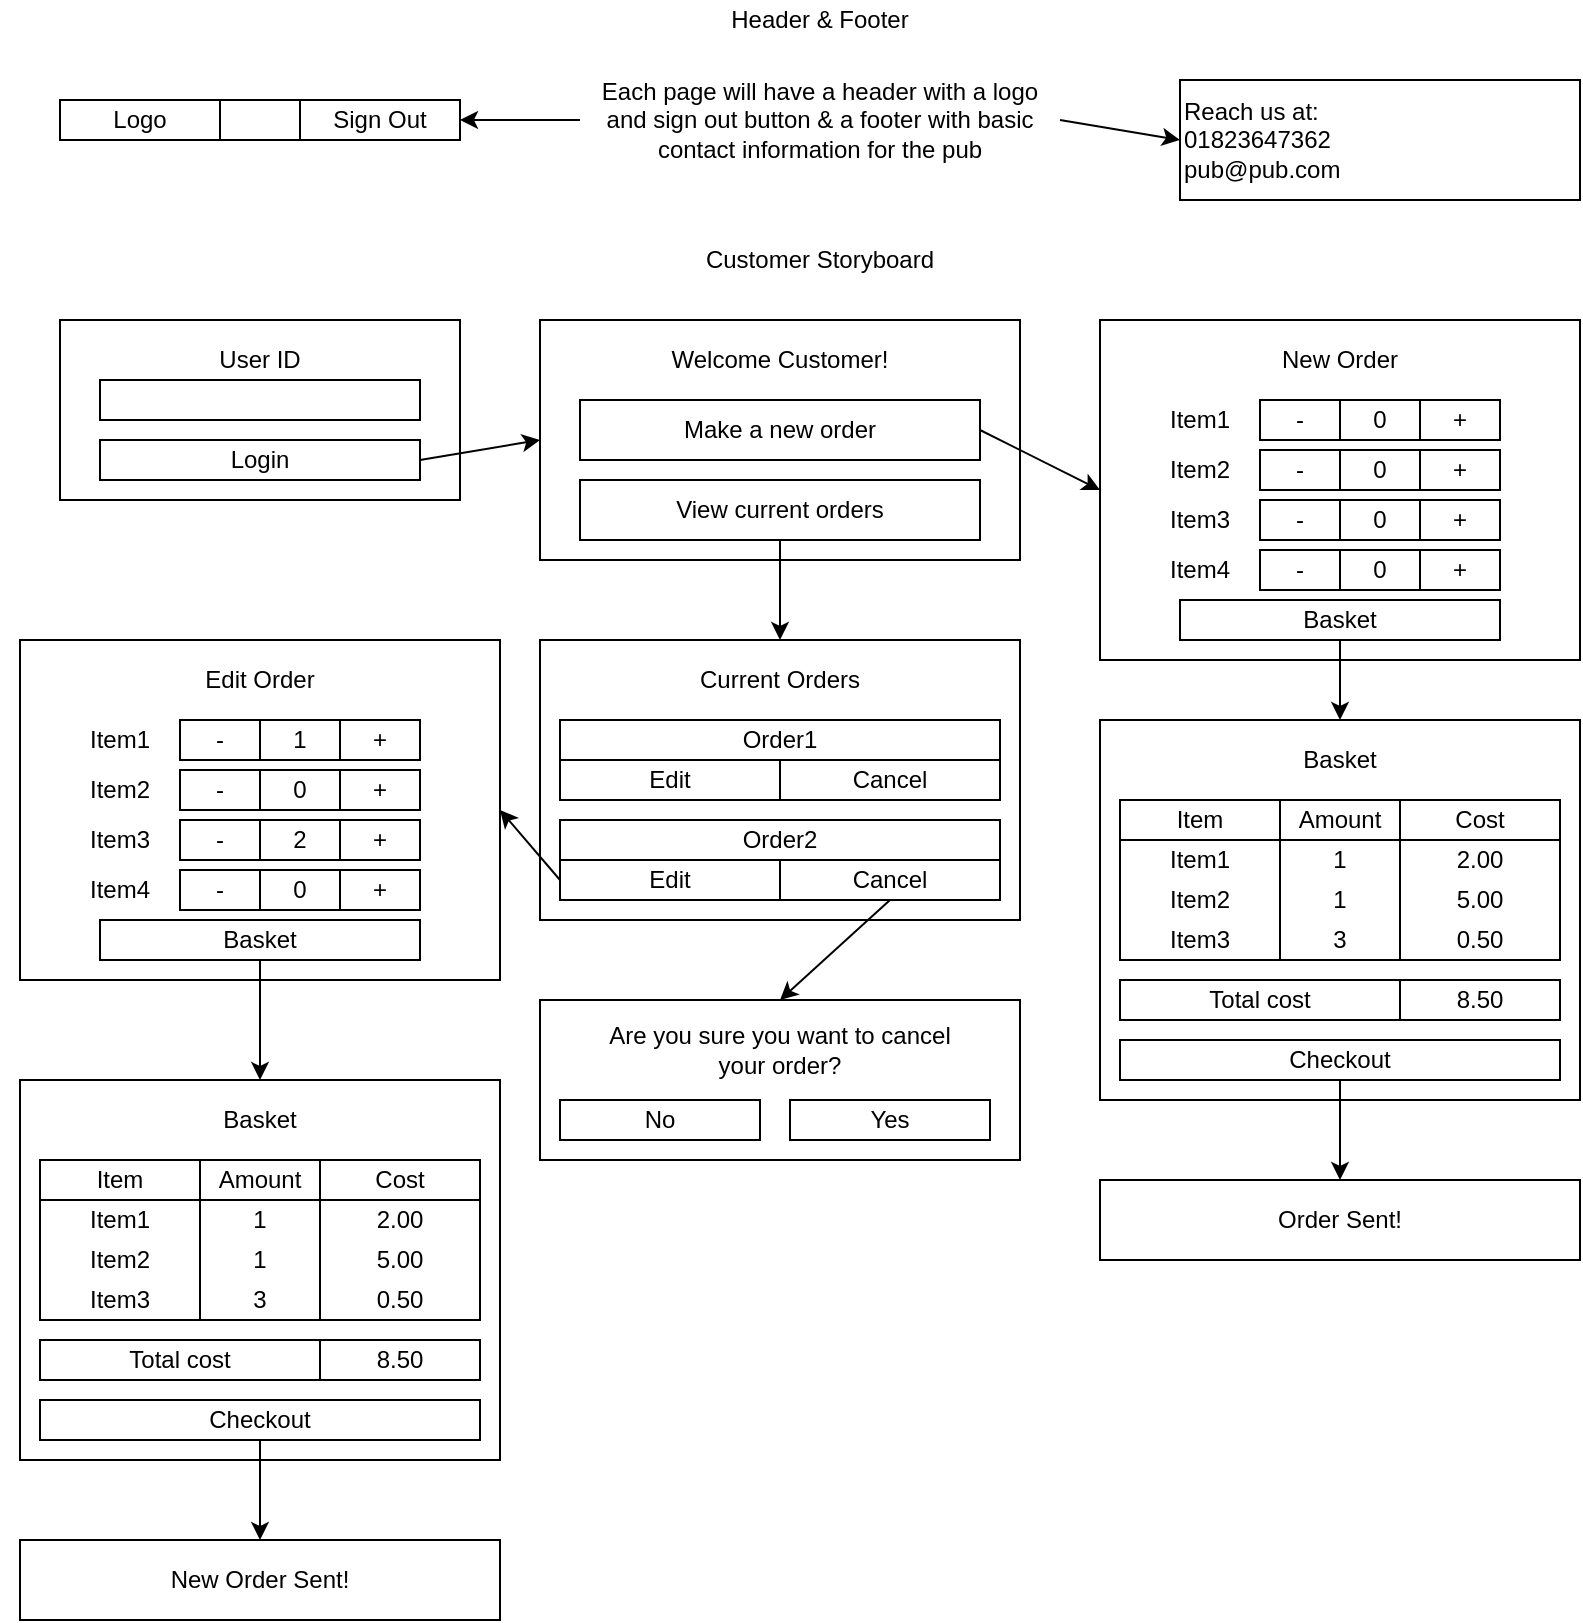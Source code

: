 <mxfile version="12.4.3" type="device" pages="1"><diagram id="u5uUb2oOksABrA9uJwW-" name="Page-1"><mxGraphModel dx="2062" dy="769" grid="1" gridSize="10" guides="1" tooltips="1" connect="1" arrows="1" fold="1" page="1" pageScale="1" pageWidth="850" pageHeight="1100" math="0" shadow="0"><root><mxCell id="0"/><mxCell id="1" parent="0"/><mxCell id="IEkVPLtYihrU1DZC_yA6-15" value="" style="rounded=0;whiteSpace=wrap;html=1;" parent="1" vertex="1"><mxGeometry x="280" y="360" width="240" height="140" as="geometry"/></mxCell><mxCell id="IEkVPLtYihrU1DZC_yA6-1" value="" style="rounded=0;whiteSpace=wrap;html=1;" parent="1" vertex="1"><mxGeometry x="40" y="200" width="200" height="90" as="geometry"/></mxCell><mxCell id="IEkVPLtYihrU1DZC_yA6-4" value="" style="rounded=0;whiteSpace=wrap;html=1;" parent="1" vertex="1"><mxGeometry x="60" y="230" width="160" height="20" as="geometry"/></mxCell><mxCell id="IEkVPLtYihrU1DZC_yA6-5" value="&lt;div&gt;User ID&lt;/div&gt;" style="text;html=1;strokeColor=none;fillColor=none;align=center;verticalAlign=middle;whiteSpace=wrap;rounded=0;" parent="1" vertex="1"><mxGeometry x="60" y="210" width="160" height="20" as="geometry"/></mxCell><mxCell id="IEkVPLtYihrU1DZC_yA6-9" value="&lt;div&gt;Login&lt;/div&gt;" style="rounded=0;whiteSpace=wrap;html=1;" parent="1" vertex="1"><mxGeometry x="60" y="260" width="160" height="20" as="geometry"/></mxCell><mxCell id="IEkVPLtYihrU1DZC_yA6-10" value="" style="rounded=0;whiteSpace=wrap;html=1;" parent="1" vertex="1"><mxGeometry x="280" y="200" width="240" height="120" as="geometry"/></mxCell><mxCell id="IEkVPLtYihrU1DZC_yA6-11" value="&lt;div&gt;Current Orders&lt;/div&gt;" style="text;html=1;strokeColor=none;fillColor=none;align=center;verticalAlign=middle;whiteSpace=wrap;rounded=0;" parent="1" vertex="1"><mxGeometry x="290" y="370" width="220" height="20" as="geometry"/></mxCell><mxCell id="IEkVPLtYihrU1DZC_yA6-12" value="&lt;div&gt;Make a new order&lt;/div&gt;" style="rounded=0;whiteSpace=wrap;html=1;" parent="1" vertex="1"><mxGeometry x="300" y="240" width="200" height="30" as="geometry"/></mxCell><mxCell id="IEkVPLtYihrU1DZC_yA6-13" value="View current orders" style="rounded=0;whiteSpace=wrap;html=1;" parent="1" vertex="1"><mxGeometry x="300" y="280" width="200" height="30" as="geometry"/></mxCell><mxCell id="IEkVPLtYihrU1DZC_yA6-14" value="&lt;div&gt;Customer Storyboard&lt;/div&gt;" style="text;html=1;strokeColor=none;fillColor=none;align=center;verticalAlign=middle;whiteSpace=wrap;rounded=0;" parent="1" vertex="1"><mxGeometry x="40" y="160" width="760" height="20" as="geometry"/></mxCell><mxCell id="IEkVPLtYihrU1DZC_yA6-16" value="Welcome Customer!" style="text;html=1;strokeColor=none;fillColor=none;align=center;verticalAlign=middle;whiteSpace=wrap;rounded=0;" parent="1" vertex="1"><mxGeometry x="290" y="210" width="220" height="20" as="geometry"/></mxCell><mxCell id="IEkVPLtYihrU1DZC_yA6-17" value="Order1" style="rounded=0;whiteSpace=wrap;html=1;" parent="1" vertex="1"><mxGeometry x="290" y="400" width="220" height="20" as="geometry"/></mxCell><mxCell id="IEkVPLtYihrU1DZC_yA6-20" value="Edit" style="rounded=0;whiteSpace=wrap;html=1;" parent="1" vertex="1"><mxGeometry x="290" y="420" width="110" height="20" as="geometry"/></mxCell><mxCell id="IEkVPLtYihrU1DZC_yA6-21" value="Cancel" style="rounded=0;whiteSpace=wrap;html=1;" parent="1" vertex="1"><mxGeometry x="400" y="420" width="110" height="20" as="geometry"/></mxCell><mxCell id="IEkVPLtYihrU1DZC_yA6-22" value="Order2" style="rounded=0;whiteSpace=wrap;html=1;" parent="1" vertex="1"><mxGeometry x="290" y="450" width="220" height="20" as="geometry"/></mxCell><mxCell id="IEkVPLtYihrU1DZC_yA6-23" value="Edit" style="rounded=0;whiteSpace=wrap;html=1;" parent="1" vertex="1"><mxGeometry x="290" y="470" width="110" height="20" as="geometry"/></mxCell><mxCell id="IEkVPLtYihrU1DZC_yA6-24" value="Cancel" style="rounded=0;whiteSpace=wrap;html=1;" parent="1" vertex="1"><mxGeometry x="400" y="470" width="110" height="20" as="geometry"/></mxCell><mxCell id="IEkVPLtYihrU1DZC_yA6-25" value="" style="rounded=0;whiteSpace=wrap;html=1;" parent="1" vertex="1"><mxGeometry x="560" y="200" width="240" height="170" as="geometry"/></mxCell><mxCell id="IEkVPLtYihrU1DZC_yA6-26" value="New Order" style="text;html=1;strokeColor=none;fillColor=none;align=center;verticalAlign=middle;whiteSpace=wrap;rounded=0;" parent="1" vertex="1"><mxGeometry x="570" y="210" width="220" height="20" as="geometry"/></mxCell><mxCell id="IEkVPLtYihrU1DZC_yA6-28" value="Item1" style="text;html=1;strokeColor=none;fillColor=none;align=center;verticalAlign=middle;whiteSpace=wrap;rounded=0;" parent="1" vertex="1"><mxGeometry x="580" y="240" width="60" height="20" as="geometry"/></mxCell><mxCell id="IEkVPLtYihrU1DZC_yA6-29" value="0" style="rounded=0;whiteSpace=wrap;html=1;" parent="1" vertex="1"><mxGeometry x="640" y="240" width="120" height="20" as="geometry"/></mxCell><mxCell id="IEkVPLtYihrU1DZC_yA6-30" value="-" style="rounded=0;whiteSpace=wrap;html=1;" parent="1" vertex="1"><mxGeometry x="640" y="240" width="40" height="20" as="geometry"/></mxCell><mxCell id="IEkVPLtYihrU1DZC_yA6-31" value="+" style="rounded=0;whiteSpace=wrap;html=1;" parent="1" vertex="1"><mxGeometry x="720" y="240" width="40" height="20" as="geometry"/></mxCell><mxCell id="IEkVPLtYihrU1DZC_yA6-39" value="Item2" style="text;html=1;strokeColor=none;fillColor=none;align=center;verticalAlign=middle;whiteSpace=wrap;rounded=0;" parent="1" vertex="1"><mxGeometry x="580" y="265" width="60" height="20" as="geometry"/></mxCell><mxCell id="IEkVPLtYihrU1DZC_yA6-40" value="0" style="rounded=0;whiteSpace=wrap;html=1;" parent="1" vertex="1"><mxGeometry x="640" y="265" width="120" height="20" as="geometry"/></mxCell><mxCell id="IEkVPLtYihrU1DZC_yA6-41" value="-" style="rounded=0;whiteSpace=wrap;html=1;" parent="1" vertex="1"><mxGeometry x="640" y="265" width="40" height="20" as="geometry"/></mxCell><mxCell id="IEkVPLtYihrU1DZC_yA6-42" value="+" style="rounded=0;whiteSpace=wrap;html=1;" parent="1" vertex="1"><mxGeometry x="720" y="265" width="40" height="20" as="geometry"/></mxCell><mxCell id="IEkVPLtYihrU1DZC_yA6-43" value="Item3" style="text;html=1;strokeColor=none;fillColor=none;align=center;verticalAlign=middle;whiteSpace=wrap;rounded=0;" parent="1" vertex="1"><mxGeometry x="580" y="290" width="60" height="20" as="geometry"/></mxCell><mxCell id="IEkVPLtYihrU1DZC_yA6-44" value="0" style="rounded=0;whiteSpace=wrap;html=1;" parent="1" vertex="1"><mxGeometry x="640" y="290" width="120" height="20" as="geometry"/></mxCell><mxCell id="IEkVPLtYihrU1DZC_yA6-45" value="-" style="rounded=0;whiteSpace=wrap;html=1;" parent="1" vertex="1"><mxGeometry x="640" y="290" width="40" height="20" as="geometry"/></mxCell><mxCell id="IEkVPLtYihrU1DZC_yA6-46" value="+" style="rounded=0;whiteSpace=wrap;html=1;" parent="1" vertex="1"><mxGeometry x="720" y="290" width="40" height="20" as="geometry"/></mxCell><mxCell id="IEkVPLtYihrU1DZC_yA6-51" value="Item4" style="text;html=1;strokeColor=none;fillColor=none;align=center;verticalAlign=middle;whiteSpace=wrap;rounded=0;" parent="1" vertex="1"><mxGeometry x="580" y="315" width="60" height="20" as="geometry"/></mxCell><mxCell id="IEkVPLtYihrU1DZC_yA6-52" value="0" style="rounded=0;whiteSpace=wrap;html=1;" parent="1" vertex="1"><mxGeometry x="640" y="315" width="120" height="20" as="geometry"/></mxCell><mxCell id="IEkVPLtYihrU1DZC_yA6-53" value="-" style="rounded=0;whiteSpace=wrap;html=1;" parent="1" vertex="1"><mxGeometry x="640" y="315" width="40" height="20" as="geometry"/></mxCell><mxCell id="IEkVPLtYihrU1DZC_yA6-54" value="+" style="rounded=0;whiteSpace=wrap;html=1;" parent="1" vertex="1"><mxGeometry x="720" y="315" width="40" height="20" as="geometry"/></mxCell><mxCell id="IEkVPLtYihrU1DZC_yA6-55" value="Basket" style="rounded=0;whiteSpace=wrap;html=1;" parent="1" vertex="1"><mxGeometry x="600" y="340" width="160" height="20" as="geometry"/></mxCell><mxCell id="IEkVPLtYihrU1DZC_yA6-56" value="" style="rounded=0;whiteSpace=wrap;html=1;" parent="1" vertex="1"><mxGeometry x="560" y="400" width="240" height="190" as="geometry"/></mxCell><mxCell id="IEkVPLtYihrU1DZC_yA6-57" value="Basket" style="text;html=1;strokeColor=none;fillColor=none;align=center;verticalAlign=middle;whiteSpace=wrap;rounded=0;" parent="1" vertex="1"><mxGeometry x="570" y="410" width="220" height="20" as="geometry"/></mxCell><mxCell id="IEkVPLtYihrU1DZC_yA6-58" value="" style="rounded=0;whiteSpace=wrap;html=1;" parent="1" vertex="1"><mxGeometry x="570" y="440" width="220" height="80" as="geometry"/></mxCell><mxCell id="IEkVPLtYihrU1DZC_yA6-59" value="Item" style="rounded=0;whiteSpace=wrap;html=1;" parent="1" vertex="1"><mxGeometry x="570" y="440" width="80" height="20" as="geometry"/></mxCell><mxCell id="IEkVPLtYihrU1DZC_yA6-60" value="&lt;div&gt;Amount&lt;/div&gt;" style="rounded=0;whiteSpace=wrap;html=1;" parent="1" vertex="1"><mxGeometry x="650" y="440" width="60" height="20" as="geometry"/></mxCell><mxCell id="IEkVPLtYihrU1DZC_yA6-61" value="Cost" style="rounded=0;whiteSpace=wrap;html=1;" parent="1" vertex="1"><mxGeometry x="710" y="440" width="80" height="20" as="geometry"/></mxCell><mxCell id="IEkVPLtYihrU1DZC_yA6-62" value="" style="rounded=0;whiteSpace=wrap;html=1;" parent="1" vertex="1"><mxGeometry x="650" y="460" width="60" height="60" as="geometry"/></mxCell><mxCell id="IEkVPLtYihrU1DZC_yA6-63" value="Item1" style="text;html=1;strokeColor=none;fillColor=none;align=center;verticalAlign=middle;whiteSpace=wrap;rounded=0;" parent="1" vertex="1"><mxGeometry x="570" y="460" width="80" height="20" as="geometry"/></mxCell><mxCell id="IEkVPLtYihrU1DZC_yA6-64" value="Item2" style="text;html=1;strokeColor=none;fillColor=none;align=center;verticalAlign=middle;whiteSpace=wrap;rounded=0;" parent="1" vertex="1"><mxGeometry x="570" y="480" width="80" height="20" as="geometry"/></mxCell><mxCell id="IEkVPLtYihrU1DZC_yA6-65" value="Item3" style="text;html=1;strokeColor=none;fillColor=none;align=center;verticalAlign=middle;whiteSpace=wrap;rounded=0;" parent="1" vertex="1"><mxGeometry x="570" y="500" width="80" height="20" as="geometry"/></mxCell><mxCell id="IEkVPLtYihrU1DZC_yA6-66" value="1" style="text;html=1;strokeColor=none;fillColor=none;align=center;verticalAlign=middle;whiteSpace=wrap;rounded=0;" parent="1" vertex="1"><mxGeometry x="650" y="460" width="60" height="20" as="geometry"/></mxCell><mxCell id="IEkVPLtYihrU1DZC_yA6-67" value="1" style="text;html=1;strokeColor=none;fillColor=none;align=center;verticalAlign=middle;whiteSpace=wrap;rounded=0;" parent="1" vertex="1"><mxGeometry x="650" y="480" width="60" height="20" as="geometry"/></mxCell><mxCell id="IEkVPLtYihrU1DZC_yA6-68" value="3" style="text;html=1;strokeColor=none;fillColor=none;align=center;verticalAlign=middle;whiteSpace=wrap;rounded=0;" parent="1" vertex="1"><mxGeometry x="650" y="500" width="60" height="20" as="geometry"/></mxCell><mxCell id="IEkVPLtYihrU1DZC_yA6-69" value="2.00" style="text;html=1;strokeColor=none;fillColor=none;align=center;verticalAlign=middle;whiteSpace=wrap;rounded=0;" parent="1" vertex="1"><mxGeometry x="710" y="460" width="80" height="20" as="geometry"/></mxCell><mxCell id="IEkVPLtYihrU1DZC_yA6-70" value="5.00" style="text;html=1;strokeColor=none;fillColor=none;align=center;verticalAlign=middle;whiteSpace=wrap;rounded=0;" parent="1" vertex="1"><mxGeometry x="710" y="480" width="80" height="20" as="geometry"/></mxCell><mxCell id="IEkVPLtYihrU1DZC_yA6-72" value="0.50" style="text;html=1;strokeColor=none;fillColor=none;align=center;verticalAlign=middle;whiteSpace=wrap;rounded=0;" parent="1" vertex="1"><mxGeometry x="710" y="500" width="80" height="20" as="geometry"/></mxCell><mxCell id="IEkVPLtYihrU1DZC_yA6-73" value="Total cost" style="rounded=0;whiteSpace=wrap;html=1;" parent="1" vertex="1"><mxGeometry x="570" y="530" width="140" height="20" as="geometry"/></mxCell><mxCell id="IEkVPLtYihrU1DZC_yA6-77" value="&lt;div&gt;8.50&lt;/div&gt;" style="rounded=0;whiteSpace=wrap;html=1;" parent="1" vertex="1"><mxGeometry x="710" y="530" width="80" height="20" as="geometry"/></mxCell><mxCell id="IEkVPLtYihrU1DZC_yA6-78" value="Checkout" style="rounded=0;whiteSpace=wrap;html=1;" parent="1" vertex="1"><mxGeometry x="570" y="560" width="220" height="20" as="geometry"/></mxCell><mxCell id="IEkVPLtYihrU1DZC_yA6-79" value="Order Sent!" style="rounded=0;whiteSpace=wrap;html=1;" parent="1" vertex="1"><mxGeometry x="560" y="630" width="240" height="40" as="geometry"/></mxCell><mxCell id="IEkVPLtYihrU1DZC_yA6-81" value="" style="rounded=0;whiteSpace=wrap;html=1;" parent="1" vertex="1"><mxGeometry x="280" y="540" width="240" height="80" as="geometry"/></mxCell><mxCell id="IEkVPLtYihrU1DZC_yA6-82" value="&lt;div&gt;Are you sure you want to cancel &lt;br&gt;&lt;/div&gt;&lt;div&gt;your order?&lt;/div&gt;" style="text;html=1;strokeColor=none;fillColor=none;align=center;verticalAlign=middle;whiteSpace=wrap;rounded=0;" parent="1" vertex="1"><mxGeometry x="290" y="550" width="220" height="30" as="geometry"/></mxCell><mxCell id="IEkVPLtYihrU1DZC_yA6-84" value="Yes" style="rounded=0;whiteSpace=wrap;html=1;" parent="1" vertex="1"><mxGeometry x="405" y="590" width="100" height="20" as="geometry"/></mxCell><mxCell id="IEkVPLtYihrU1DZC_yA6-85" value="No" style="rounded=0;whiteSpace=wrap;html=1;" parent="1" vertex="1"><mxGeometry x="290" y="590" width="100" height="20" as="geometry"/></mxCell><mxCell id="IEkVPLtYihrU1DZC_yA6-102" value="" style="rounded=0;whiteSpace=wrap;html=1;" parent="1" vertex="1"><mxGeometry x="20" y="360" width="240" height="170" as="geometry"/></mxCell><mxCell id="IEkVPLtYihrU1DZC_yA6-103" value="Edit Order" style="text;html=1;strokeColor=none;fillColor=none;align=center;verticalAlign=middle;whiteSpace=wrap;rounded=0;" parent="1" vertex="1"><mxGeometry x="30" y="370" width="220" height="20" as="geometry"/></mxCell><mxCell id="IEkVPLtYihrU1DZC_yA6-104" value="Item1" style="text;html=1;strokeColor=none;fillColor=none;align=center;verticalAlign=middle;whiteSpace=wrap;rounded=0;" parent="1" vertex="1"><mxGeometry x="10" y="400" width="120" height="20" as="geometry"/></mxCell><mxCell id="IEkVPLtYihrU1DZC_yA6-105" value="1" style="rounded=0;whiteSpace=wrap;html=1;" parent="1" vertex="1"><mxGeometry x="100" y="400" width="120" height="20" as="geometry"/></mxCell><mxCell id="IEkVPLtYihrU1DZC_yA6-106" value="-" style="rounded=0;whiteSpace=wrap;html=1;" parent="1" vertex="1"><mxGeometry x="100" y="400" width="40" height="20" as="geometry"/></mxCell><mxCell id="IEkVPLtYihrU1DZC_yA6-107" value="+" style="rounded=0;whiteSpace=wrap;html=1;" parent="1" vertex="1"><mxGeometry x="180" y="400" width="40" height="20" as="geometry"/></mxCell><mxCell id="IEkVPLtYihrU1DZC_yA6-108" value="Item2" style="text;html=1;strokeColor=none;fillColor=none;align=center;verticalAlign=middle;whiteSpace=wrap;rounded=0;" parent="1" vertex="1"><mxGeometry x="10" y="425" width="120" height="20" as="geometry"/></mxCell><mxCell id="IEkVPLtYihrU1DZC_yA6-109" value="0" style="rounded=0;whiteSpace=wrap;html=1;" parent="1" vertex="1"><mxGeometry x="100" y="425" width="120" height="20" as="geometry"/></mxCell><mxCell id="IEkVPLtYihrU1DZC_yA6-110" value="-" style="rounded=0;whiteSpace=wrap;html=1;" parent="1" vertex="1"><mxGeometry x="100" y="425" width="40" height="20" as="geometry"/></mxCell><mxCell id="IEkVPLtYihrU1DZC_yA6-111" value="+" style="rounded=0;whiteSpace=wrap;html=1;" parent="1" vertex="1"><mxGeometry x="180" y="425" width="40" height="20" as="geometry"/></mxCell><mxCell id="IEkVPLtYihrU1DZC_yA6-112" value="Item3" style="text;html=1;strokeColor=none;fillColor=none;align=center;verticalAlign=middle;whiteSpace=wrap;rounded=0;" parent="1" vertex="1"><mxGeometry x="10" y="450" width="120" height="20" as="geometry"/></mxCell><mxCell id="IEkVPLtYihrU1DZC_yA6-113" value="2" style="rounded=0;whiteSpace=wrap;html=1;" parent="1" vertex="1"><mxGeometry x="100" y="450" width="120" height="20" as="geometry"/></mxCell><mxCell id="IEkVPLtYihrU1DZC_yA6-114" value="-" style="rounded=0;whiteSpace=wrap;html=1;" parent="1" vertex="1"><mxGeometry x="100" y="450" width="40" height="20" as="geometry"/></mxCell><mxCell id="IEkVPLtYihrU1DZC_yA6-115" value="+" style="rounded=0;whiteSpace=wrap;html=1;" parent="1" vertex="1"><mxGeometry x="180" y="450" width="40" height="20" as="geometry"/></mxCell><mxCell id="IEkVPLtYihrU1DZC_yA6-116" value="Item4" style="text;html=1;strokeColor=none;fillColor=none;align=center;verticalAlign=middle;whiteSpace=wrap;rounded=0;" parent="1" vertex="1"><mxGeometry x="10" y="475" width="120" height="20" as="geometry"/></mxCell><mxCell id="IEkVPLtYihrU1DZC_yA6-117" value="0" style="rounded=0;whiteSpace=wrap;html=1;" parent="1" vertex="1"><mxGeometry x="100" y="475" width="120" height="20" as="geometry"/></mxCell><mxCell id="IEkVPLtYihrU1DZC_yA6-118" value="-" style="rounded=0;whiteSpace=wrap;html=1;" parent="1" vertex="1"><mxGeometry x="100" y="475" width="40" height="20" as="geometry"/></mxCell><mxCell id="IEkVPLtYihrU1DZC_yA6-119" value="+" style="rounded=0;whiteSpace=wrap;html=1;" parent="1" vertex="1"><mxGeometry x="180" y="475" width="40" height="20" as="geometry"/></mxCell><mxCell id="IEkVPLtYihrU1DZC_yA6-120" value="Basket" style="rounded=0;whiteSpace=wrap;html=1;" parent="1" vertex="1"><mxGeometry x="60" y="500" width="160" height="20" as="geometry"/></mxCell><mxCell id="IEkVPLtYihrU1DZC_yA6-121" value="" style="rounded=0;whiteSpace=wrap;html=1;" parent="1" vertex="1"><mxGeometry x="20" y="580" width="240" height="190" as="geometry"/></mxCell><mxCell id="IEkVPLtYihrU1DZC_yA6-122" value="Basket" style="text;html=1;strokeColor=none;fillColor=none;align=center;verticalAlign=middle;whiteSpace=wrap;rounded=0;" parent="1" vertex="1"><mxGeometry x="30" y="590" width="220" height="20" as="geometry"/></mxCell><mxCell id="IEkVPLtYihrU1DZC_yA6-123" value="" style="rounded=0;whiteSpace=wrap;html=1;" parent="1" vertex="1"><mxGeometry x="30" y="620" width="220" height="80" as="geometry"/></mxCell><mxCell id="IEkVPLtYihrU1DZC_yA6-124" value="Item" style="rounded=0;whiteSpace=wrap;html=1;" parent="1" vertex="1"><mxGeometry x="30" y="620" width="80" height="20" as="geometry"/></mxCell><mxCell id="IEkVPLtYihrU1DZC_yA6-125" value="&lt;div&gt;Amount&lt;/div&gt;" style="rounded=0;whiteSpace=wrap;html=1;" parent="1" vertex="1"><mxGeometry x="110" y="620" width="60" height="20" as="geometry"/></mxCell><mxCell id="IEkVPLtYihrU1DZC_yA6-126" value="Cost" style="rounded=0;whiteSpace=wrap;html=1;" parent="1" vertex="1"><mxGeometry x="170" y="620" width="80" height="20" as="geometry"/></mxCell><mxCell id="IEkVPLtYihrU1DZC_yA6-127" value="" style="rounded=0;whiteSpace=wrap;html=1;" parent="1" vertex="1"><mxGeometry x="110" y="640" width="60" height="60" as="geometry"/></mxCell><mxCell id="IEkVPLtYihrU1DZC_yA6-128" value="Item1" style="text;html=1;strokeColor=none;fillColor=none;align=center;verticalAlign=middle;whiteSpace=wrap;rounded=0;" parent="1" vertex="1"><mxGeometry x="30" y="640" width="80" height="20" as="geometry"/></mxCell><mxCell id="IEkVPLtYihrU1DZC_yA6-129" value="Item2" style="text;html=1;strokeColor=none;fillColor=none;align=center;verticalAlign=middle;whiteSpace=wrap;rounded=0;" parent="1" vertex="1"><mxGeometry x="30" y="660" width="80" height="20" as="geometry"/></mxCell><mxCell id="IEkVPLtYihrU1DZC_yA6-130" value="Item3" style="text;html=1;strokeColor=none;fillColor=none;align=center;verticalAlign=middle;whiteSpace=wrap;rounded=0;" parent="1" vertex="1"><mxGeometry x="30" y="680" width="80" height="20" as="geometry"/></mxCell><mxCell id="IEkVPLtYihrU1DZC_yA6-131" value="1" style="text;html=1;strokeColor=none;fillColor=none;align=center;verticalAlign=middle;whiteSpace=wrap;rounded=0;" parent="1" vertex="1"><mxGeometry x="110" y="640" width="60" height="20" as="geometry"/></mxCell><mxCell id="IEkVPLtYihrU1DZC_yA6-132" value="1" style="text;html=1;strokeColor=none;fillColor=none;align=center;verticalAlign=middle;whiteSpace=wrap;rounded=0;" parent="1" vertex="1"><mxGeometry x="110" y="660" width="60" height="20" as="geometry"/></mxCell><mxCell id="IEkVPLtYihrU1DZC_yA6-133" value="3" style="text;html=1;strokeColor=none;fillColor=none;align=center;verticalAlign=middle;whiteSpace=wrap;rounded=0;" parent="1" vertex="1"><mxGeometry x="110" y="680" width="60" height="20" as="geometry"/></mxCell><mxCell id="IEkVPLtYihrU1DZC_yA6-134" value="2.00" style="text;html=1;strokeColor=none;fillColor=none;align=center;verticalAlign=middle;whiteSpace=wrap;rounded=0;" parent="1" vertex="1"><mxGeometry x="170" y="640" width="80" height="20" as="geometry"/></mxCell><mxCell id="IEkVPLtYihrU1DZC_yA6-135" value="5.00" style="text;html=1;strokeColor=none;fillColor=none;align=center;verticalAlign=middle;whiteSpace=wrap;rounded=0;" parent="1" vertex="1"><mxGeometry x="170" y="660" width="80" height="20" as="geometry"/></mxCell><mxCell id="IEkVPLtYihrU1DZC_yA6-136" value="0.50" style="text;html=1;strokeColor=none;fillColor=none;align=center;verticalAlign=middle;whiteSpace=wrap;rounded=0;" parent="1" vertex="1"><mxGeometry x="170" y="680" width="80" height="20" as="geometry"/></mxCell><mxCell id="IEkVPLtYihrU1DZC_yA6-137" value="Total cost" style="rounded=0;whiteSpace=wrap;html=1;" parent="1" vertex="1"><mxGeometry x="30" y="710" width="140" height="20" as="geometry"/></mxCell><mxCell id="IEkVPLtYihrU1DZC_yA6-138" value="&lt;div&gt;8.50&lt;/div&gt;" style="rounded=0;whiteSpace=wrap;html=1;" parent="1" vertex="1"><mxGeometry x="170" y="710" width="80" height="20" as="geometry"/></mxCell><mxCell id="IEkVPLtYihrU1DZC_yA6-139" value="Checkout" style="rounded=0;whiteSpace=wrap;html=1;" parent="1" vertex="1"><mxGeometry x="30" y="740" width="220" height="20" as="geometry"/></mxCell><mxCell id="IEkVPLtYihrU1DZC_yA6-140" value="New Order Sent!" style="rounded=0;whiteSpace=wrap;html=1;" parent="1" vertex="1"><mxGeometry x="20" y="810" width="240" height="40" as="geometry"/></mxCell><mxCell id="IEkVPLtYihrU1DZC_yA6-141" value="" style="endArrow=classic;html=1;exitX=1;exitY=0.5;exitDx=0;exitDy=0;entryX=0;entryY=0.5;entryDx=0;entryDy=0;" parent="1" source="IEkVPLtYihrU1DZC_yA6-9" target="IEkVPLtYihrU1DZC_yA6-10" edge="1"><mxGeometry width="50" height="50" relative="1" as="geometry"><mxPoint x="390" y="780" as="sourcePoint"/><mxPoint x="440" y="730" as="targetPoint"/></mxGeometry></mxCell><mxCell id="IEkVPLtYihrU1DZC_yA6-142" value="" style="endArrow=classic;html=1;exitX=1;exitY=0.5;exitDx=0;exitDy=0;entryX=0;entryY=0.5;entryDx=0;entryDy=0;" parent="1" source="IEkVPLtYihrU1DZC_yA6-12" target="IEkVPLtYihrU1DZC_yA6-25" edge="1"><mxGeometry width="50" height="50" relative="1" as="geometry"><mxPoint x="540" y="770" as="sourcePoint"/><mxPoint x="590" y="720" as="targetPoint"/></mxGeometry></mxCell><mxCell id="IEkVPLtYihrU1DZC_yA6-143" value="" style="endArrow=classic;html=1;exitX=0.5;exitY=1;exitDx=0;exitDy=0;entryX=0.5;entryY=0;entryDx=0;entryDy=0;" parent="1" source="IEkVPLtYihrU1DZC_yA6-13" target="IEkVPLtYihrU1DZC_yA6-15" edge="1"><mxGeometry width="50" height="50" relative="1" as="geometry"><mxPoint x="380" y="760" as="sourcePoint"/><mxPoint x="430" y="710" as="targetPoint"/></mxGeometry></mxCell><mxCell id="IEkVPLtYihrU1DZC_yA6-144" value="" style="endArrow=classic;html=1;exitX=0.5;exitY=1;exitDx=0;exitDy=0;entryX=0.5;entryY=0;entryDx=0;entryDy=0;" parent="1" source="IEkVPLtYihrU1DZC_yA6-24" target="IEkVPLtYihrU1DZC_yA6-81" edge="1"><mxGeometry width="50" height="50" relative="1" as="geometry"><mxPoint x="420" y="790" as="sourcePoint"/><mxPoint x="470" y="740" as="targetPoint"/></mxGeometry></mxCell><mxCell id="IEkVPLtYihrU1DZC_yA6-145" value="" style="endArrow=classic;html=1;exitX=0.5;exitY=1;exitDx=0;exitDy=0;entryX=0.5;entryY=0;entryDx=0;entryDy=0;" parent="1" source="IEkVPLtYihrU1DZC_yA6-78" target="IEkVPLtYihrU1DZC_yA6-79" edge="1"><mxGeometry width="50" height="50" relative="1" as="geometry"><mxPoint x="510" y="830" as="sourcePoint"/><mxPoint x="560" y="780" as="targetPoint"/></mxGeometry></mxCell><mxCell id="IEkVPLtYihrU1DZC_yA6-146" value="" style="endArrow=classic;html=1;exitX=0.5;exitY=1;exitDx=0;exitDy=0;entryX=0.5;entryY=0;entryDx=0;entryDy=0;" parent="1" source="IEkVPLtYihrU1DZC_yA6-55" target="IEkVPLtYihrU1DZC_yA6-56" edge="1"><mxGeometry width="50" height="50" relative="1" as="geometry"><mxPoint x="570" y="840" as="sourcePoint"/><mxPoint x="620" y="790" as="targetPoint"/></mxGeometry></mxCell><mxCell id="IEkVPLtYihrU1DZC_yA6-147" value="" style="endArrow=classic;html=1;exitX=0;exitY=0.5;exitDx=0;exitDy=0;entryX=1;entryY=0.5;entryDx=0;entryDy=0;" parent="1" source="IEkVPLtYihrU1DZC_yA6-23" target="IEkVPLtYihrU1DZC_yA6-102" edge="1"><mxGeometry width="50" height="50" relative="1" as="geometry"><mxPoint x="490" y="770" as="sourcePoint"/><mxPoint x="540" y="720" as="targetPoint"/></mxGeometry></mxCell><mxCell id="IEkVPLtYihrU1DZC_yA6-148" value="" style="endArrow=classic;html=1;exitX=0.5;exitY=1;exitDx=0;exitDy=0;entryX=0.5;entryY=0;entryDx=0;entryDy=0;" parent="1" source="IEkVPLtYihrU1DZC_yA6-120" target="IEkVPLtYihrU1DZC_yA6-121" edge="1"><mxGeometry width="50" height="50" relative="1" as="geometry"><mxPoint x="550" y="810" as="sourcePoint"/><mxPoint x="600" y="760" as="targetPoint"/></mxGeometry></mxCell><mxCell id="IEkVPLtYihrU1DZC_yA6-149" value="" style="endArrow=classic;html=1;exitX=0.5;exitY=1;exitDx=0;exitDy=0;entryX=0.5;entryY=0;entryDx=0;entryDy=0;" parent="1" source="IEkVPLtYihrU1DZC_yA6-139" target="IEkVPLtYihrU1DZC_yA6-140" edge="1"><mxGeometry width="50" height="50" relative="1" as="geometry"><mxPoint x="520" y="840" as="sourcePoint"/><mxPoint x="570" y="790" as="targetPoint"/></mxGeometry></mxCell><mxCell id="UN0hWSskTU1PEh_JBD-3-4" value="&lt;div&gt;Header &amp;amp; Footer&lt;/div&gt;" style="text;html=1;strokeColor=none;fillColor=none;align=center;verticalAlign=middle;whiteSpace=wrap;rounded=0;" vertex="1" parent="1"><mxGeometry x="40" y="40" width="760" height="20" as="geometry"/></mxCell><mxCell id="UN0hWSskTU1PEh_JBD-3-6" value="" style="rounded=0;whiteSpace=wrap;html=1;" vertex="1" parent="1"><mxGeometry x="40" y="90" width="200" height="20" as="geometry"/></mxCell><mxCell id="UN0hWSskTU1PEh_JBD-3-7" value="Logo" style="rounded=0;whiteSpace=wrap;html=1;" vertex="1" parent="1"><mxGeometry x="40" y="90" width="80" height="20" as="geometry"/></mxCell><mxCell id="UN0hWSskTU1PEh_JBD-3-8" value="&lt;div&gt;Sign Out&lt;/div&gt;" style="rounded=0;whiteSpace=wrap;html=1;" vertex="1" parent="1"><mxGeometry x="160" y="90" width="80" height="20" as="geometry"/></mxCell><mxCell id="UN0hWSskTU1PEh_JBD-3-10" value="Each page will have a header with a logo and sign out button &amp;amp; a footer with basic contact information for the pub" style="text;html=1;strokeColor=none;fillColor=none;align=center;verticalAlign=middle;whiteSpace=wrap;rounded=0;" vertex="1" parent="1"><mxGeometry x="300" y="80" width="240" height="40" as="geometry"/></mxCell><mxCell id="UN0hWSskTU1PEh_JBD-3-11" value="&lt;div align=&quot;left&quot;&gt;Reach us at:&lt;/div&gt;&lt;div align=&quot;left&quot;&gt;01823647362&lt;/div&gt;&lt;div align=&quot;left&quot;&gt;pub@pub.com&lt;br&gt;&lt;/div&gt;" style="rounded=0;whiteSpace=wrap;html=1;align=left;" vertex="1" parent="1"><mxGeometry x="600" y="80" width="200" height="60" as="geometry"/></mxCell><mxCell id="UN0hWSskTU1PEh_JBD-3-12" value="" style="endArrow=classic;html=1;exitX=0;exitY=0.5;exitDx=0;exitDy=0;entryX=1;entryY=0.5;entryDx=0;entryDy=0;" edge="1" parent="1" source="UN0hWSskTU1PEh_JBD-3-10" target="UN0hWSskTU1PEh_JBD-3-8"><mxGeometry width="50" height="50" relative="1" as="geometry"><mxPoint x="10" y="190" as="sourcePoint"/><mxPoint x="60" y="140" as="targetPoint"/></mxGeometry></mxCell><mxCell id="UN0hWSskTU1PEh_JBD-3-13" value="" style="endArrow=classic;html=1;exitX=1;exitY=0.5;exitDx=0;exitDy=0;entryX=0;entryY=0.5;entryDx=0;entryDy=0;" edge="1" parent="1" source="UN0hWSskTU1PEh_JBD-3-10" target="UN0hWSskTU1PEh_JBD-3-11"><mxGeometry width="50" height="50" relative="1" as="geometry"><mxPoint x="310" y="110" as="sourcePoint"/><mxPoint x="250" y="110" as="targetPoint"/></mxGeometry></mxCell></root></mxGraphModel></diagram></mxfile>